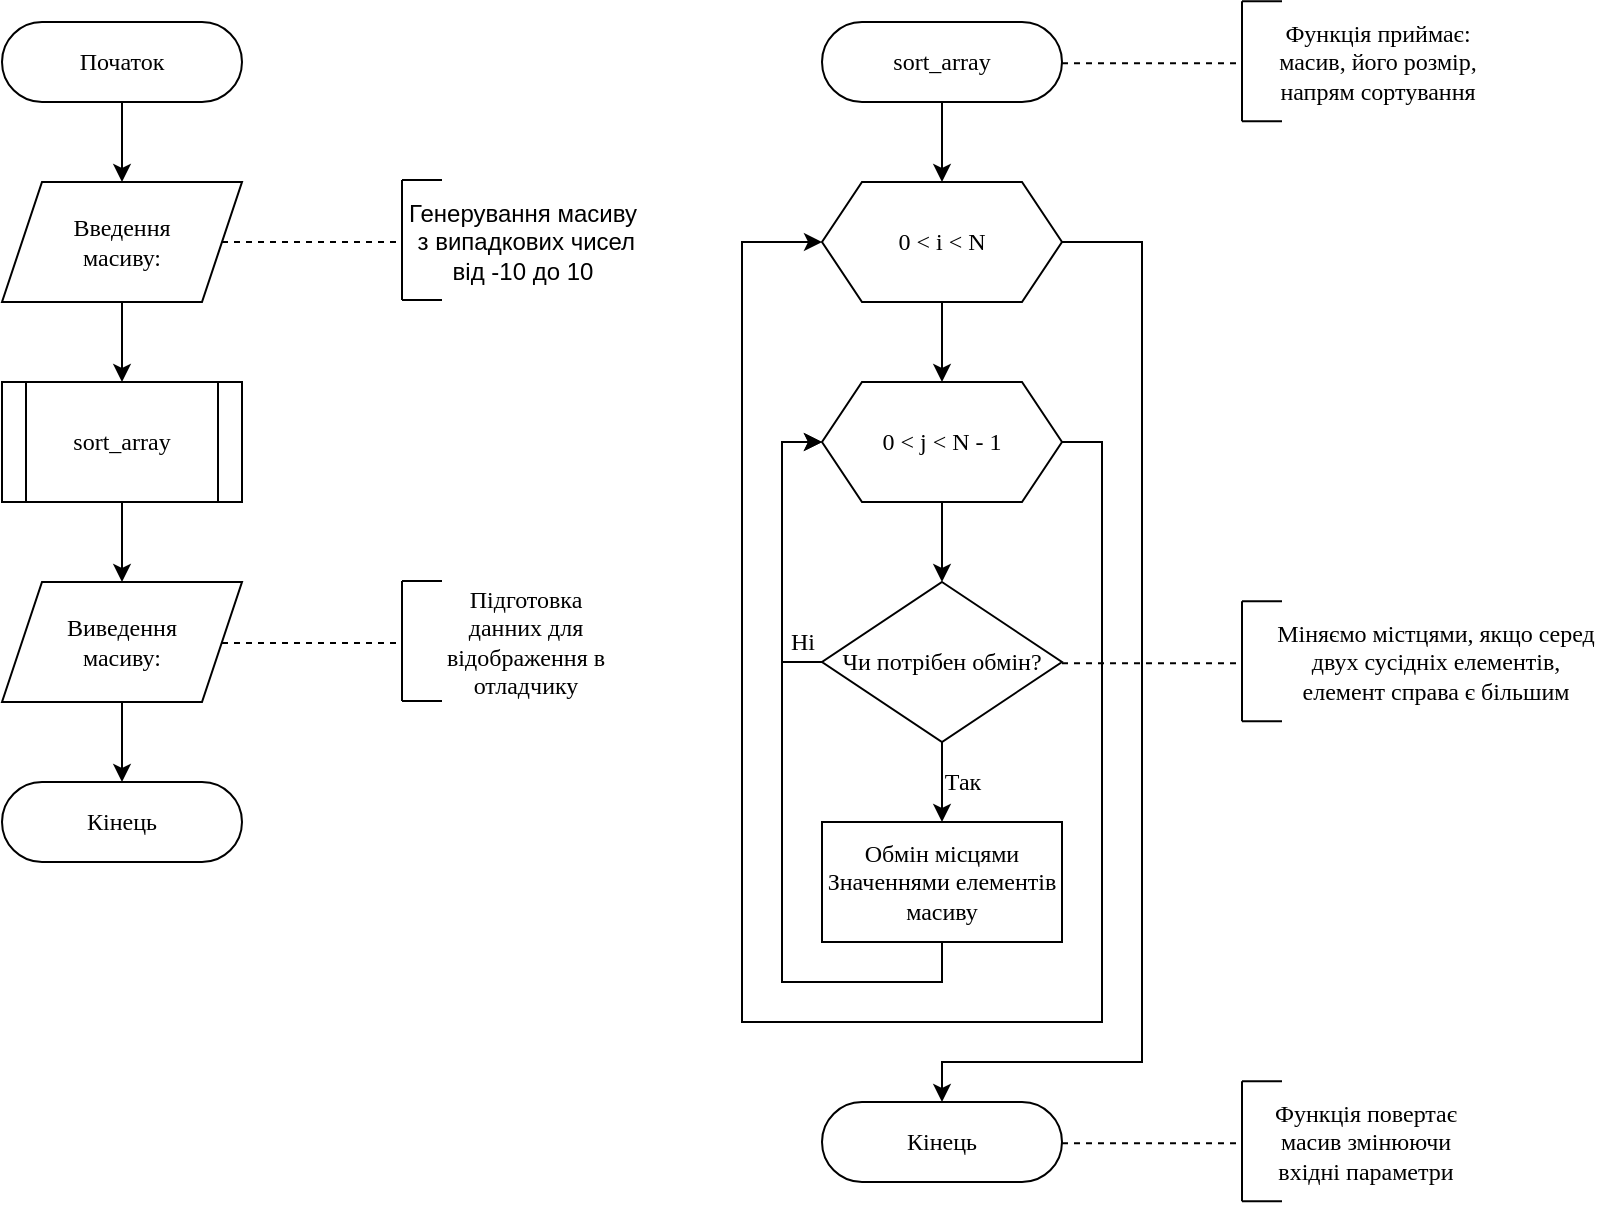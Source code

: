 <mxfile version="13.9.9" type="device"><diagram id="C5RBs43oDa-KdzZeNtuy" name="Page-1"><mxGraphModel dx="1086" dy="806" grid="1" gridSize="10" guides="1" tooltips="1" connect="1" arrows="1" fold="1" page="1" pageScale="1" pageWidth="827" pageHeight="1169" math="0" shadow="0"><root><mxCell id="WIyWlLk6GJQsqaUBKTNV-0"/><mxCell id="WIyWlLk6GJQsqaUBKTNV-1" parent="WIyWlLk6GJQsqaUBKTNV-0"/><mxCell id="oP_mOBo7NNq8IMZwIT2z-6" style="edgeStyle=orthogonalEdgeStyle;rounded=0;orthogonalLoop=1;jettySize=auto;html=1;exitX=0.5;exitY=1;exitDx=0;exitDy=0;fontFamily=Times New Roman;fontSize=12;" parent="WIyWlLk6GJQsqaUBKTNV-1" source="oP_mOBo7NNq8IMZwIT2z-0" target="oP_mOBo7NNq8IMZwIT2z-2" edge="1"><mxGeometry relative="1" as="geometry"/></mxCell><mxCell id="oP_mOBo7NNq8IMZwIT2z-0" value="Початок" style="rounded=1;whiteSpace=wrap;html=1;arcSize=50;fontFamily=Times New Roman;fontSize=12;" parent="WIyWlLk6GJQsqaUBKTNV-1" vertex="1"><mxGeometry x="30" y="40" width="120" height="40" as="geometry"/></mxCell><mxCell id="oP_mOBo7NNq8IMZwIT2z-1" value="Кінець" style="rounded=1;whiteSpace=wrap;html=1;arcSize=50;fontFamily=Times New Roman;fontSize=12;" parent="WIyWlLk6GJQsqaUBKTNV-1" vertex="1"><mxGeometry x="30" y="420" width="120" height="40" as="geometry"/></mxCell><mxCell id="oP_mOBo7NNq8IMZwIT2z-7" style="edgeStyle=orthogonalEdgeStyle;rounded=0;orthogonalLoop=1;jettySize=auto;html=1;exitX=0.5;exitY=1;exitDx=0;exitDy=0;entryX=0.5;entryY=0;entryDx=0;entryDy=0;fontFamily=Times New Roman;fontSize=12;" parent="WIyWlLk6GJQsqaUBKTNV-1" source="oP_mOBo7NNq8IMZwIT2z-2" target="oP_mOBo7NNq8IMZwIT2z-5" edge="1"><mxGeometry relative="1" as="geometry"/></mxCell><mxCell id="oP_mOBo7NNq8IMZwIT2z-2" value="Введення&lt;br style=&quot;font-size: 12px;&quot;&gt;масиву:" style="shape=parallelogram;perimeter=parallelogramPerimeter;whiteSpace=wrap;html=1;fixedSize=1;fontFamily=Times New Roman;fontSize=12;" parent="WIyWlLk6GJQsqaUBKTNV-1" vertex="1"><mxGeometry x="30" y="120" width="120" height="60" as="geometry"/></mxCell><mxCell id="oP_mOBo7NNq8IMZwIT2z-9" style="edgeStyle=orthogonalEdgeStyle;rounded=0;orthogonalLoop=1;jettySize=auto;html=1;exitX=0.5;exitY=1;exitDx=0;exitDy=0;entryX=0.5;entryY=0;entryDx=0;entryDy=0;fontFamily=Times New Roman;fontSize=12;" parent="WIyWlLk6GJQsqaUBKTNV-1" source="oP_mOBo7NNq8IMZwIT2z-3" target="oP_mOBo7NNq8IMZwIT2z-1" edge="1"><mxGeometry relative="1" as="geometry"/></mxCell><mxCell id="oP_mOBo7NNq8IMZwIT2z-3" value="Виведення&lt;br style=&quot;font-size: 12px;&quot;&gt;масиву:" style="shape=parallelogram;perimeter=parallelogramPerimeter;whiteSpace=wrap;html=1;fixedSize=1;fontFamily=Times New Roman;fontSize=12;" parent="WIyWlLk6GJQsqaUBKTNV-1" vertex="1"><mxGeometry x="30" y="320" width="120" height="60" as="geometry"/></mxCell><mxCell id="oP_mOBo7NNq8IMZwIT2z-8" style="edgeStyle=orthogonalEdgeStyle;rounded=0;orthogonalLoop=1;jettySize=auto;html=1;exitX=0.5;exitY=1;exitDx=0;exitDy=0;fontFamily=Times New Roman;fontSize=12;" parent="WIyWlLk6GJQsqaUBKTNV-1" source="oP_mOBo7NNq8IMZwIT2z-5" target="oP_mOBo7NNq8IMZwIT2z-3" edge="1"><mxGeometry relative="1" as="geometry"/></mxCell><mxCell id="oP_mOBo7NNq8IMZwIT2z-5" value="sort_array" style="shape=process;whiteSpace=wrap;html=1;backgroundOutline=1;fontFamily=Times New Roman;fontSize=12;" parent="WIyWlLk6GJQsqaUBKTNV-1" vertex="1"><mxGeometry x="30" y="220" width="120" height="60" as="geometry"/></mxCell><mxCell id="oP_mOBo7NNq8IMZwIT2z-10" value="" style="endArrow=none;dashed=1;html=1;exitX=1;exitY=0.5;exitDx=0;exitDy=0;fontFamily=Times New Roman;fontSize=12;" parent="WIyWlLk6GJQsqaUBKTNV-1" source="oP_mOBo7NNq8IMZwIT2z-2" edge="1"><mxGeometry width="50" height="50" relative="1" as="geometry"><mxPoint x="150" y="290" as="sourcePoint"/><mxPoint x="230" y="150" as="targetPoint"/></mxGeometry></mxCell><mxCell id="oP_mOBo7NNq8IMZwIT2z-11" value="" style="endArrow=none;html=1;fontFamily=Times New Roman;fontSize=12;" parent="WIyWlLk6GJQsqaUBKTNV-1" edge="1"><mxGeometry width="50" height="50" relative="1" as="geometry"><mxPoint x="230" y="179" as="sourcePoint"/><mxPoint x="230" y="119" as="targetPoint"/><Array as="points"/></mxGeometry></mxCell><mxCell id="oP_mOBo7NNq8IMZwIT2z-12" value="" style="endArrow=none;html=1;fontFamily=Times New Roman;fontSize=12;" parent="WIyWlLk6GJQsqaUBKTNV-1" edge="1"><mxGeometry width="50" height="50" relative="1" as="geometry"><mxPoint x="230" y="179" as="sourcePoint"/><mxPoint x="250" y="179" as="targetPoint"/><Array as="points"><mxPoint x="250" y="179"/></Array></mxGeometry></mxCell><mxCell id="oP_mOBo7NNq8IMZwIT2z-13" value="" style="endArrow=none;html=1;fontFamily=Times New Roman;fontSize=12;" parent="WIyWlLk6GJQsqaUBKTNV-1" edge="1"><mxGeometry width="50" height="50" relative="1" as="geometry"><mxPoint x="230" y="119" as="sourcePoint"/><mxPoint x="250" y="119" as="targetPoint"/></mxGeometry></mxCell><mxCell id="oP_mOBo7NNq8IMZwIT2z-20" value="" style="endArrow=none;dashed=1;html=1;exitX=1;exitY=0.5;exitDx=0;exitDy=0;fontFamily=Times New Roman;fontSize=12;" parent="WIyWlLk6GJQsqaUBKTNV-1" edge="1"><mxGeometry width="50" height="50" relative="1" as="geometry"><mxPoint x="140" y="350.5" as="sourcePoint"/><mxPoint x="230" y="350.5" as="targetPoint"/></mxGeometry></mxCell><mxCell id="oP_mOBo7NNq8IMZwIT2z-21" value="" style="endArrow=none;html=1;fontFamily=Times New Roman;fontSize=12;" parent="WIyWlLk6GJQsqaUBKTNV-1" edge="1"><mxGeometry width="50" height="50" relative="1" as="geometry"><mxPoint x="230" y="379.5" as="sourcePoint"/><mxPoint x="230" y="319.5" as="targetPoint"/><Array as="points"/></mxGeometry></mxCell><mxCell id="oP_mOBo7NNq8IMZwIT2z-22" value="" style="endArrow=none;html=1;fontFamily=Times New Roman;fontSize=12;" parent="WIyWlLk6GJQsqaUBKTNV-1" edge="1"><mxGeometry width="50" height="50" relative="1" as="geometry"><mxPoint x="230" y="379.5" as="sourcePoint"/><mxPoint x="250" y="379.5" as="targetPoint"/><Array as="points"><mxPoint x="250" y="379.5"/></Array></mxGeometry></mxCell><mxCell id="oP_mOBo7NNq8IMZwIT2z-23" value="" style="endArrow=none;html=1;fontFamily=Times New Roman;fontSize=12;" parent="WIyWlLk6GJQsqaUBKTNV-1" edge="1"><mxGeometry width="50" height="50" relative="1" as="geometry"><mxPoint x="230" y="319.5" as="sourcePoint"/><mxPoint x="250" y="319.5" as="targetPoint"/></mxGeometry></mxCell><mxCell id="oP_mOBo7NNq8IMZwIT2z-24" value="Підготовка данних для відображення в отладчику" style="text;html=1;strokeColor=none;fillColor=none;align=center;verticalAlign=middle;whiteSpace=wrap;rounded=0;fontFamily=Times New Roman;fontSize=12;" parent="WIyWlLk6GJQsqaUBKTNV-1" vertex="1"><mxGeometry x="244" y="339.5" width="96" height="20" as="geometry"/></mxCell><mxCell id="oP_mOBo7NNq8IMZwIT2z-45" style="edgeStyle=orthogonalEdgeStyle;rounded=0;orthogonalLoop=1;jettySize=auto;html=1;exitX=0.5;exitY=1;exitDx=0;exitDy=0;entryX=0.5;entryY=0;entryDx=0;entryDy=0;fontFamily=Times New Roman;fontSize=12;" parent="WIyWlLk6GJQsqaUBKTNV-1" source="oP_mOBo7NNq8IMZwIT2z-25" target="oP_mOBo7NNq8IMZwIT2z-26" edge="1"><mxGeometry relative="1" as="geometry"/></mxCell><mxCell id="oP_mOBo7NNq8IMZwIT2z-25" value="sort_array" style="rounded=1;whiteSpace=wrap;html=1;fontFamily=Times New Roman;fontSize=12;arcSize=50;" parent="WIyWlLk6GJQsqaUBKTNV-1" vertex="1"><mxGeometry x="440" y="40" width="120" height="40" as="geometry"/></mxCell><mxCell id="oP_mOBo7NNq8IMZwIT2z-43" style="edgeStyle=orthogonalEdgeStyle;rounded=0;orthogonalLoop=1;jettySize=auto;html=1;exitX=0.5;exitY=1;exitDx=0;exitDy=0;fontFamily=Times New Roman;fontSize=12;" parent="WIyWlLk6GJQsqaUBKTNV-1" source="oP_mOBo7NNq8IMZwIT2z-26" target="oP_mOBo7NNq8IMZwIT2z-27" edge="1"><mxGeometry relative="1" as="geometry"/></mxCell><mxCell id="oP_mOBo7NNq8IMZwIT2z-44" style="edgeStyle=orthogonalEdgeStyle;rounded=0;orthogonalLoop=1;jettySize=auto;html=1;exitX=1;exitY=0.5;exitDx=0;exitDy=0;entryX=0.5;entryY=0;entryDx=0;entryDy=0;fontFamily=Times New Roman;fontSize=12;" parent="WIyWlLk6GJQsqaUBKTNV-1" source="oP_mOBo7NNq8IMZwIT2z-26" target="oP_mOBo7NNq8IMZwIT2z-31" edge="1"><mxGeometry relative="1" as="geometry"><Array as="points"><mxPoint x="600" y="150"/><mxPoint x="600" y="560"/><mxPoint x="500" y="560"/></Array></mxGeometry></mxCell><mxCell id="oP_mOBo7NNq8IMZwIT2z-26" value="0 &amp;lt; i &amp;lt; N" style="shape=hexagon;perimeter=hexagonPerimeter2;whiteSpace=wrap;html=1;fixedSize=1;fontFamily=Times New Roman;fontSize=12;" parent="WIyWlLk6GJQsqaUBKTNV-1" vertex="1"><mxGeometry x="440" y="120" width="120" height="60" as="geometry"/></mxCell><mxCell id="oP_mOBo7NNq8IMZwIT2z-34" style="edgeStyle=orthogonalEdgeStyle;rounded=0;orthogonalLoop=1;jettySize=auto;html=1;exitX=0.5;exitY=1;exitDx=0;exitDy=0;entryX=0.5;entryY=0;entryDx=0;entryDy=0;fontFamily=Times New Roman;fontSize=12;" parent="WIyWlLk6GJQsqaUBKTNV-1" source="oP_mOBo7NNq8IMZwIT2z-27" target="oP_mOBo7NNq8IMZwIT2z-28" edge="1"><mxGeometry relative="1" as="geometry"/></mxCell><mxCell id="oP_mOBo7NNq8IMZwIT2z-42" style="edgeStyle=orthogonalEdgeStyle;rounded=0;orthogonalLoop=1;jettySize=auto;html=1;exitX=1;exitY=0.5;exitDx=0;exitDy=0;entryX=0;entryY=0.5;entryDx=0;entryDy=0;fontFamily=Times New Roman;fontSize=12;" parent="WIyWlLk6GJQsqaUBKTNV-1" source="oP_mOBo7NNq8IMZwIT2z-27" target="oP_mOBo7NNq8IMZwIT2z-26" edge="1"><mxGeometry relative="1" as="geometry"><Array as="points"><mxPoint x="580" y="250"/><mxPoint x="580" y="540"/><mxPoint x="400" y="540"/><mxPoint x="400" y="150"/></Array></mxGeometry></mxCell><mxCell id="oP_mOBo7NNq8IMZwIT2z-27" value="0 &amp;lt; j &amp;lt; N - 1" style="shape=hexagon;perimeter=hexagonPerimeter2;whiteSpace=wrap;html=1;fixedSize=1;fontFamily=Times New Roman;fontSize=12;" parent="WIyWlLk6GJQsqaUBKTNV-1" vertex="1"><mxGeometry x="440" y="220" width="120" height="60" as="geometry"/></mxCell><mxCell id="oP_mOBo7NNq8IMZwIT2z-32" style="edgeStyle=orthogonalEdgeStyle;rounded=0;orthogonalLoop=1;jettySize=auto;html=1;exitX=0.5;exitY=1;exitDx=0;exitDy=0;entryX=0.5;entryY=0;entryDx=0;entryDy=0;fontFamily=Times New Roman;fontSize=12;" parent="WIyWlLk6GJQsqaUBKTNV-1" source="oP_mOBo7NNq8IMZwIT2z-28" target="oP_mOBo7NNq8IMZwIT2z-29" edge="1"><mxGeometry relative="1" as="geometry"><Array as="points"><mxPoint x="500" y="420"/><mxPoint x="500" y="420"/></Array></mxGeometry></mxCell><mxCell id="oP_mOBo7NNq8IMZwIT2z-41" value="Так" style="edgeLabel;html=1;align=center;verticalAlign=middle;resizable=0;points=[];fontSize=12;fontFamily=Times New Roman;" parent="oP_mOBo7NNq8IMZwIT2z-32" vertex="1" connectable="0"><mxGeometry x="-0.283" relative="1" as="geometry"><mxPoint x="10" y="5.6" as="offset"/></mxGeometry></mxCell><mxCell id="oP_mOBo7NNq8IMZwIT2z-33" style="edgeStyle=orthogonalEdgeStyle;rounded=0;orthogonalLoop=1;jettySize=auto;html=1;exitX=0;exitY=0.5;exitDx=0;exitDy=0;entryX=0;entryY=0.5;entryDx=0;entryDy=0;fontFamily=Times New Roman;fontSize=12;" parent="WIyWlLk6GJQsqaUBKTNV-1" source="oP_mOBo7NNq8IMZwIT2z-28" target="oP_mOBo7NNq8IMZwIT2z-27" edge="1"><mxGeometry relative="1" as="geometry"/></mxCell><mxCell id="oP_mOBo7NNq8IMZwIT2z-28" value="Чи потрібен обмін?" style="rhombus;whiteSpace=wrap;html=1;fontFamily=Times New Roman;fontSize=12;" parent="WIyWlLk6GJQsqaUBKTNV-1" vertex="1"><mxGeometry x="440" y="320" width="120" height="80" as="geometry"/></mxCell><mxCell id="oP_mOBo7NNq8IMZwIT2z-35" style="edgeStyle=orthogonalEdgeStyle;rounded=0;orthogonalLoop=1;jettySize=auto;html=1;exitX=0.5;exitY=1;exitDx=0;exitDy=0;entryX=0;entryY=0.5;entryDx=0;entryDy=0;fontFamily=Times New Roman;fontSize=12;" parent="WIyWlLk6GJQsqaUBKTNV-1" source="oP_mOBo7NNq8IMZwIT2z-29" target="oP_mOBo7NNq8IMZwIT2z-27" edge="1"><mxGeometry relative="1" as="geometry"/></mxCell><mxCell id="oP_mOBo7NNq8IMZwIT2z-36" value="Ні" style="edgeLabel;html=1;align=center;verticalAlign=middle;resizable=0;points=[];fontSize=12;fontFamily=Times New Roman;" parent="oP_mOBo7NNq8IMZwIT2z-35" vertex="1" connectable="0"><mxGeometry x="0.344" y="2" relative="1" as="geometry"><mxPoint x="11.97" y="-7.86" as="offset"/></mxGeometry></mxCell><mxCell id="oP_mOBo7NNq8IMZwIT2z-29" value="Обмін місцями&lt;br&gt;Значеннями елементів масиву" style="rounded=0;whiteSpace=wrap;html=1;fontFamily=Times New Roman;fontSize=12;" parent="WIyWlLk6GJQsqaUBKTNV-1" vertex="1"><mxGeometry x="440" y="440" width="120" height="60" as="geometry"/></mxCell><mxCell id="oP_mOBo7NNq8IMZwIT2z-31" value="Кінець" style="rounded=1;whiteSpace=wrap;html=1;fontFamily=Times New Roman;fontSize=12;arcSize=50;" parent="WIyWlLk6GJQsqaUBKTNV-1" vertex="1"><mxGeometry x="440" y="580" width="120" height="40" as="geometry"/></mxCell><mxCell id="oP_mOBo7NNq8IMZwIT2z-46" value="" style="endArrow=none;dashed=1;html=1;exitX=1;exitY=0.5;exitDx=0;exitDy=0;fontFamily=Times New Roman;fontSize=12;" parent="WIyWlLk6GJQsqaUBKTNV-1" edge="1"><mxGeometry width="50" height="50" relative="1" as="geometry"><mxPoint x="560" y="360.58" as="sourcePoint"/><mxPoint x="650" y="360.58" as="targetPoint"/></mxGeometry></mxCell><mxCell id="oP_mOBo7NNq8IMZwIT2z-47" value="" style="endArrow=none;html=1;fontFamily=Times New Roman;fontSize=12;" parent="WIyWlLk6GJQsqaUBKTNV-1" edge="1"><mxGeometry width="50" height="50" relative="1" as="geometry"><mxPoint x="650" y="389.58" as="sourcePoint"/><mxPoint x="650" y="329.58" as="targetPoint"/><Array as="points"/></mxGeometry></mxCell><mxCell id="oP_mOBo7NNq8IMZwIT2z-48" value="" style="endArrow=none;html=1;fontFamily=Times New Roman;fontSize=12;" parent="WIyWlLk6GJQsqaUBKTNV-1" edge="1"><mxGeometry width="50" height="50" relative="1" as="geometry"><mxPoint x="650" y="389.58" as="sourcePoint"/><mxPoint x="670" y="389.58" as="targetPoint"/><Array as="points"><mxPoint x="670" y="389.58"/></Array></mxGeometry></mxCell><mxCell id="oP_mOBo7NNq8IMZwIT2z-49" value="" style="endArrow=none;html=1;fontFamily=Times New Roman;fontSize=12;" parent="WIyWlLk6GJQsqaUBKTNV-1" edge="1"><mxGeometry width="50" height="50" relative="1" as="geometry"><mxPoint x="650" y="329.58" as="sourcePoint"/><mxPoint x="670" y="329.58" as="targetPoint"/></mxGeometry></mxCell><mxCell id="oP_mOBo7NNq8IMZwIT2z-50" value="Міняємо містцями, якщо серед двух сусідніх елементів, елемент справа є більшим" style="text;html=1;strokeColor=none;fillColor=none;align=center;verticalAlign=middle;whiteSpace=wrap;rounded=0;fontFamily=Times New Roman;fontSize=12;" parent="WIyWlLk6GJQsqaUBKTNV-1" vertex="1"><mxGeometry x="664" y="349.58" width="166" height="20" as="geometry"/></mxCell><mxCell id="oP_mOBo7NNq8IMZwIT2z-51" value="" style="endArrow=none;dashed=1;html=1;exitX=1;exitY=0.5;exitDx=0;exitDy=0;fontFamily=Times New Roman;fontSize=12;" parent="WIyWlLk6GJQsqaUBKTNV-1" edge="1"><mxGeometry width="50" height="50" relative="1" as="geometry"><mxPoint x="560" y="60.58" as="sourcePoint"/><mxPoint x="650" y="60.58" as="targetPoint"/></mxGeometry></mxCell><mxCell id="oP_mOBo7NNq8IMZwIT2z-52" value="" style="endArrow=none;html=1;fontFamily=Times New Roman;fontSize=12;" parent="WIyWlLk6GJQsqaUBKTNV-1" edge="1"><mxGeometry width="50" height="50" relative="1" as="geometry"><mxPoint x="650" y="89.58" as="sourcePoint"/><mxPoint x="650" y="29.58" as="targetPoint"/><Array as="points"/></mxGeometry></mxCell><mxCell id="oP_mOBo7NNq8IMZwIT2z-53" value="" style="endArrow=none;html=1;fontFamily=Times New Roman;fontSize=12;" parent="WIyWlLk6GJQsqaUBKTNV-1" edge="1"><mxGeometry width="50" height="50" relative="1" as="geometry"><mxPoint x="650" y="89.58" as="sourcePoint"/><mxPoint x="670" y="89.58" as="targetPoint"/><Array as="points"><mxPoint x="670" y="89.58"/></Array></mxGeometry></mxCell><mxCell id="oP_mOBo7NNq8IMZwIT2z-54" value="" style="endArrow=none;html=1;fontFamily=Times New Roman;fontSize=12;" parent="WIyWlLk6GJQsqaUBKTNV-1" edge="1"><mxGeometry width="50" height="50" relative="1" as="geometry"><mxPoint x="650" y="29.58" as="sourcePoint"/><mxPoint x="670" y="29.58" as="targetPoint"/></mxGeometry></mxCell><mxCell id="oP_mOBo7NNq8IMZwIT2z-56" value="Функція приймає: масив,&amp;nbsp;його розмір, напрям сортування" style="text;html=1;strokeColor=none;fillColor=none;align=center;verticalAlign=middle;whiteSpace=wrap;rounded=0;fontFamily=Times New Roman;fontSize=12;" parent="WIyWlLk6GJQsqaUBKTNV-1" vertex="1"><mxGeometry x="650" y="50" width="136" height="20" as="geometry"/></mxCell><mxCell id="oP_mOBo7NNq8IMZwIT2z-57" value="" style="endArrow=none;dashed=1;html=1;exitX=1;exitY=0.5;exitDx=0;exitDy=0;fontFamily=Times New Roman;fontSize=12;" parent="WIyWlLk6GJQsqaUBKTNV-1" edge="1"><mxGeometry width="50" height="50" relative="1" as="geometry"><mxPoint x="560" y="600.58" as="sourcePoint"/><mxPoint x="650" y="600.58" as="targetPoint"/></mxGeometry></mxCell><mxCell id="oP_mOBo7NNq8IMZwIT2z-58" value="" style="endArrow=none;html=1;fontFamily=Times New Roman;fontSize=12;" parent="WIyWlLk6GJQsqaUBKTNV-1" edge="1"><mxGeometry width="50" height="50" relative="1" as="geometry"><mxPoint x="650" y="629.58" as="sourcePoint"/><mxPoint x="650" y="569.58" as="targetPoint"/><Array as="points"/></mxGeometry></mxCell><mxCell id="oP_mOBo7NNq8IMZwIT2z-59" value="" style="endArrow=none;html=1;fontFamily=Times New Roman;fontSize=12;" parent="WIyWlLk6GJQsqaUBKTNV-1" edge="1"><mxGeometry width="50" height="50" relative="1" as="geometry"><mxPoint x="650" y="629.58" as="sourcePoint"/><mxPoint x="670" y="629.58" as="targetPoint"/><Array as="points"><mxPoint x="670" y="629.58"/></Array></mxGeometry></mxCell><mxCell id="oP_mOBo7NNq8IMZwIT2z-60" value="" style="endArrow=none;html=1;fontFamily=Times New Roman;fontSize=12;" parent="WIyWlLk6GJQsqaUBKTNV-1" edge="1"><mxGeometry width="50" height="50" relative="1" as="geometry"><mxPoint x="650" y="569.58" as="sourcePoint"/><mxPoint x="670" y="569.58" as="targetPoint"/></mxGeometry></mxCell><mxCell id="oP_mOBo7NNq8IMZwIT2z-61" value="Функція повертає масив змінюючи вхідні параметри" style="text;html=1;strokeColor=none;fillColor=none;align=center;verticalAlign=middle;whiteSpace=wrap;rounded=0;fontFamily=Times New Roman;fontSize=12;" parent="WIyWlLk6GJQsqaUBKTNV-1" vertex="1"><mxGeometry x="664" y="589.58" width="96" height="20" as="geometry"/></mxCell><mxCell id="Bn33fzfdRgr2fJVbRjT--0" value="Генерування масиву&lt;br&gt;&amp;nbsp;з випадкових чисел &lt;br&gt;від -10 до 10" style="text;html=1;align=center;verticalAlign=middle;resizable=0;points=[];autosize=1;" vertex="1" parent="WIyWlLk6GJQsqaUBKTNV-1"><mxGeometry x="225" y="125" width="130" height="50" as="geometry"/></mxCell></root></mxGraphModel></diagram></mxfile>
